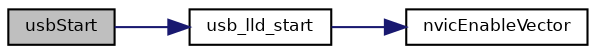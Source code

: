 digraph "usbStart"
{
  bgcolor="transparent";
  edge [fontname="Helvetica",fontsize="8",labelfontname="Helvetica",labelfontsize="8"];
  node [fontname="Helvetica",fontsize="8",shape=record];
  rankdir="LR";
  Node48 [label="usbStart",height=0.2,width=0.4,color="black", fillcolor="grey75", style="filled", fontcolor="black"];
  Node48 -> Node49 [color="midnightblue",fontsize="8",style="solid",fontname="Helvetica"];
  Node49 [label="usb_lld_start",height=0.2,width=0.4,color="black",URL="$group___u_s_b.html#gaac586e9d5ddc6a89c18516a3882bb8f1",tooltip="Configures and activates the USB peripheral. "];
  Node49 -> Node50 [color="midnightblue",fontsize="8",style="solid",fontname="Helvetica"];
  Node50 [label="nvicEnableVector",height=0.2,width=0.4,color="black",URL="$group___c_o_m_m_o_n___a_r_m_c_mx___n_v_i_c.html#gaf27b6cd4f76874f8d5bbcbff7d6015d6",tooltip="Sets the priority of an interrupt handler and enables it. "];
}

